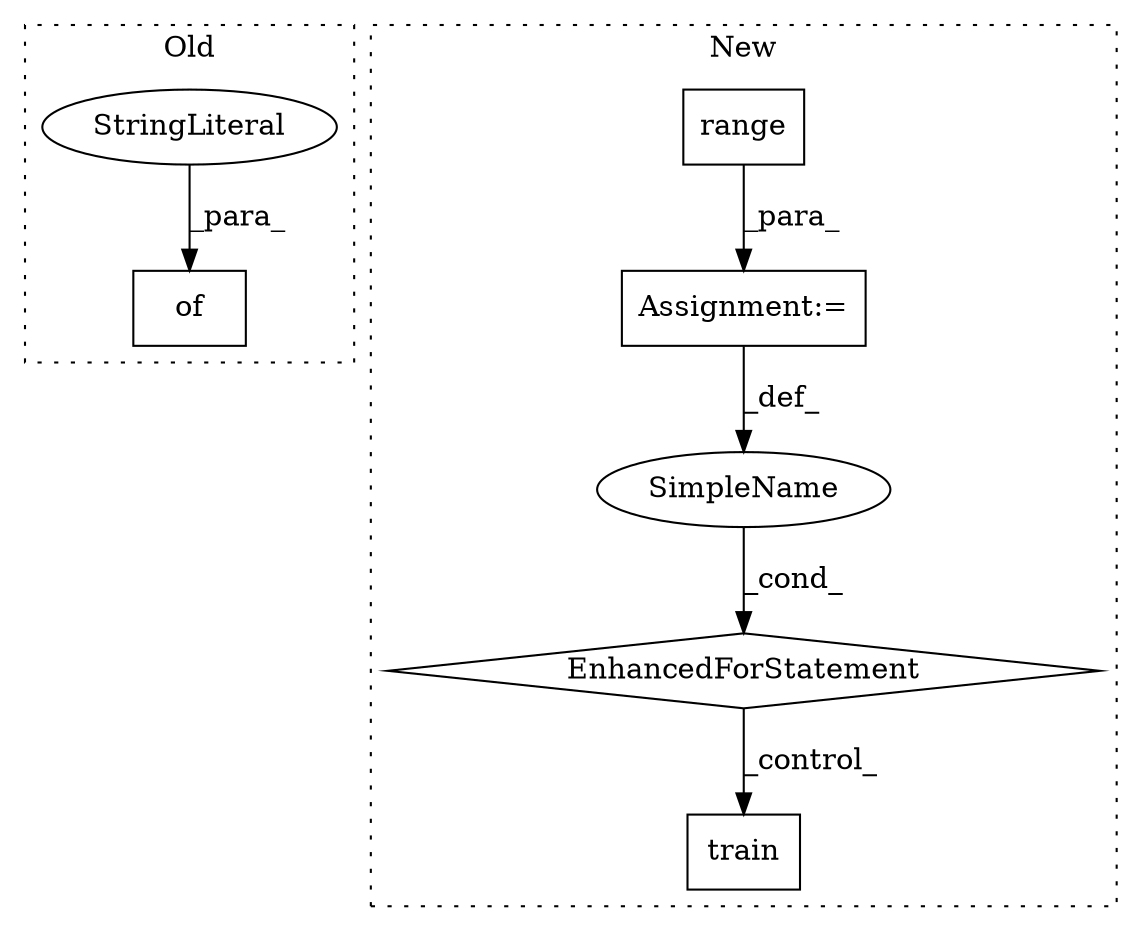 digraph G {
subgraph cluster0 {
1 [label="of" a="32" s="6018,6044" l="3,1" shape="box"];
3 [label="StringLiteral" a="45" s="6021" l="12" shape="ellipse"];
label = "Old";
style="dotted";
}
subgraph cluster1 {
2 [label="train" a="32" s="6408,6416" l="6,1" shape="box"];
4 [label="Assignment:=" a="7" s="6129,6202" l="57,2" shape="box"];
5 [label="EnhancedForStatement" a="70" s="6129,6202" l="57,2" shape="diamond"];
6 [label="range" a="32" s="6194,6201" l="6,1" shape="box"];
7 [label="SimpleName" a="42" s="6190" l="1" shape="ellipse"];
label = "New";
style="dotted";
}
3 -> 1 [label="_para_"];
4 -> 7 [label="_def_"];
5 -> 2 [label="_control_"];
6 -> 4 [label="_para_"];
7 -> 5 [label="_cond_"];
}